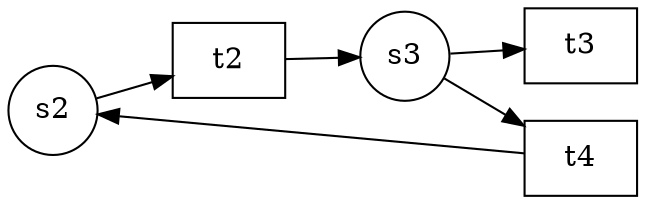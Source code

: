 digraph petrinet{
node[shape=circle];
rankdir=LR;
"s2";
"s3";
"t2" [shape=box];
"t3" [shape=box];
"t4" [shape=box];
"s2"->"t2"
"s3"->"t3"
"s3"->"t4"
"t2"->"s3"
"t4"->"s2"
}